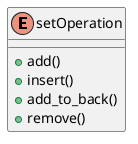 @startuml 04集合操作
enum sO as "setOperation"{
    + add()
    + insert()
    + add_to_back()
    + remove()
}
@enduml